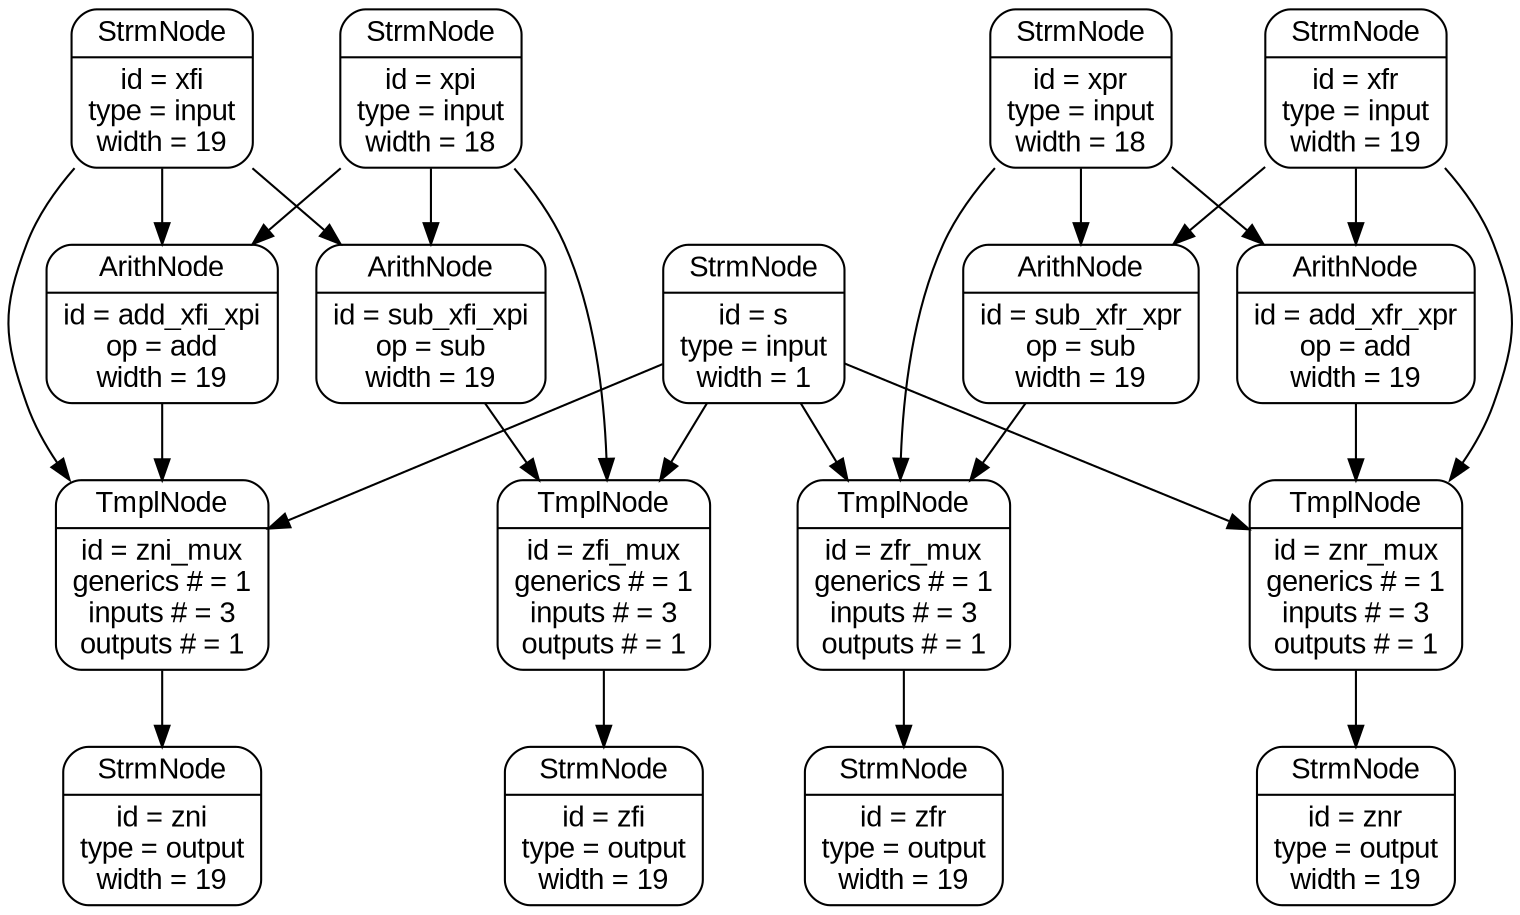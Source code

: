 digraph {
	graph [fontname = Arial, margin = 0, dpi = 600]
	xpi [label = "{{StrmNode}|id = xpi\ntype = input\nwidth = 18}", fontname = Arial, shape = Mrecord]
	zfr_mux [label = "{{TmplNode}|id = zfr_mux\ngenerics # = 1\ninputs # = 3\noutputs # = 1}", fontname = Arial, shape = Mrecord]
	xpr -> zfr_mux
	xfr -> znr_mux
	zfr [label = "{{StrmNode}|id = zfr\ntype = output\nwidth = 19}", fontname = Arial, shape = Mrecord]
	xfr -> sub_xfr_xpr
	zfi [label = "{{StrmNode}|id = zfi\ntype = output\nwidth = 19}", fontname = Arial, shape = Mrecord]
	add_xfi_xpi -> zni_mux
	xfi [label = "{{StrmNode}|id = xfi\ntype = input\nwidth = 19}", fontname = Arial, shape = Mrecord]
	xpr -> sub_xfr_xpr
	znr [label = "{{StrmNode}|id = znr\ntype = output\nwidth = 19}", fontname = Arial, shape = Mrecord]
	zfi_mux [label = "{{TmplNode}|id = zfi_mux\ngenerics # = 1\ninputs # = 3\noutputs # = 1}", fontname = Arial, shape = Mrecord]
	sub_xfr_xpr -> zfr_mux
	xpi -> sub_xfi_xpi
	s -> zfr_mux
	add_xfr_xpr [label = "{{ArithNode}|id = add_xfr_xpr\nop = add\nwidth = 19}", fontname = Arial, shape = Mrecord]
	zni_mux [label = "{{TmplNode}|id = zni_mux\ngenerics # = 1\ninputs # = 3\noutputs # = 1}", fontname = Arial, shape = Mrecord]
	zfr_mux -> zfr
	s [label = "{{StrmNode}|id = s\ntype = input\nwidth = 1}", fontname = Arial, shape = Mrecord]
	xpr -> add_xfr_xpr
	add_xfi_xpi [label = "{{ArithNode}|id = add_xfi_xpi\nop = add\nwidth = 19}", fontname = Arial, shape = Mrecord]
	sub_xfi_xpi -> zfi_mux
	xfi -> add_xfi_xpi
	xfi -> sub_xfi_xpi
	xpi -> add_xfi_xpi
	s -> znr_mux
	xfr -> add_xfr_xpr
	s -> zni_mux
	znr_mux -> znr
	zni_mux -> zni
	sub_xfr_xpr [label = "{{ArithNode}|id = sub_xfr_xpr\nop = sub\nwidth = 19}", fontname = Arial, shape = Mrecord]
	zni [label = "{{StrmNode}|id = zni\ntype = output\nwidth = 19}", fontname = Arial, shape = Mrecord]
	s -> zfi_mux
	xfi -> zni_mux
	add_xfr_xpr -> znr_mux
	sub_xfi_xpi [label = "{{ArithNode}|id = sub_xfi_xpi\nop = sub\nwidth = 19}", fontname = Arial, shape = Mrecord]
	zfi_mux -> zfi
	xfr [label = "{{StrmNode}|id = xfr\ntype = input\nwidth = 19}", fontname = Arial, shape = Mrecord]
	znr_mux [label = "{{TmplNode}|id = znr_mux\ngenerics # = 1\ninputs # = 3\noutputs # = 1}", fontname = Arial, shape = Mrecord]
	xpi -> zfi_mux
	xpr [label = "{{StrmNode}|id = xpr\ntype = input\nwidth = 18}", fontname = Arial, shape = Mrecord]
}
